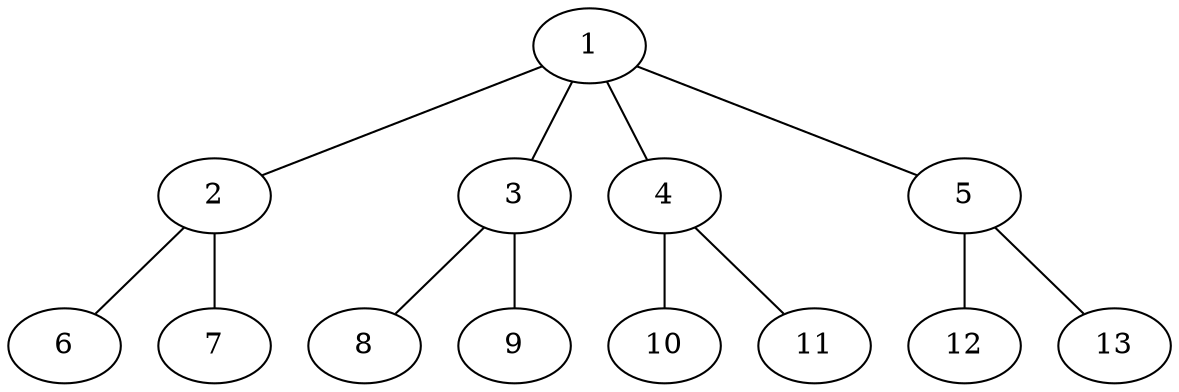 graph molecule_3708 {
	1	 [chem=C];
	2	 [chem=N];
	1 -- 2	 [valence=1];
	3	 [chem=N];
	1 -- 3	 [valence=1];
	4	 [chem=N];
	1 -- 4	 [valence=1];
	5	 [chem=N];
	1 -- 5	 [valence=1];
	6	 [chem=O];
	2 -- 6	 [valence=2];
	7	 [chem=O];
	2 -- 7	 [valence=1];
	8	 [chem=O];
	3 -- 8	 [valence=2];
	9	 [chem=O];
	3 -- 9	 [valence=1];
	10	 [chem=O];
	4 -- 10	 [valence=2];
	11	 [chem=O];
	4 -- 11	 [valence=1];
	12	 [chem=O];
	5 -- 12	 [valence=2];
	13	 [chem=O];
	5 -- 13	 [valence=1];
}
